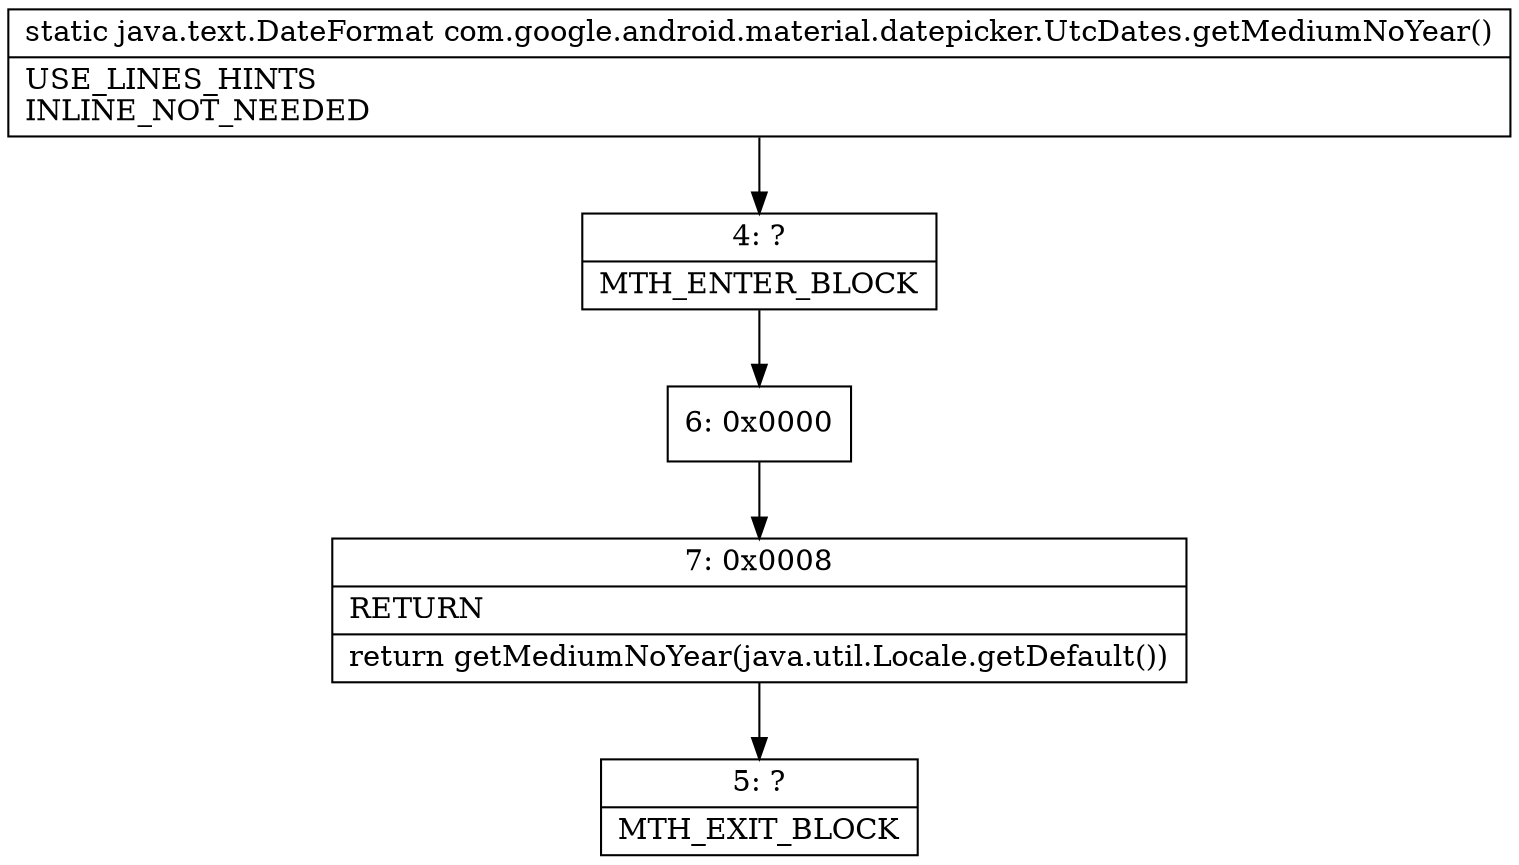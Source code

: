 digraph "CFG forcom.google.android.material.datepicker.UtcDates.getMediumNoYear()Ljava\/text\/DateFormat;" {
Node_4 [shape=record,label="{4\:\ ?|MTH_ENTER_BLOCK\l}"];
Node_6 [shape=record,label="{6\:\ 0x0000}"];
Node_7 [shape=record,label="{7\:\ 0x0008|RETURN\l|return getMediumNoYear(java.util.Locale.getDefault())\l}"];
Node_5 [shape=record,label="{5\:\ ?|MTH_EXIT_BLOCK\l}"];
MethodNode[shape=record,label="{static java.text.DateFormat com.google.android.material.datepicker.UtcDates.getMediumNoYear()  | USE_LINES_HINTS\lINLINE_NOT_NEEDED\l}"];
MethodNode -> Node_4;Node_4 -> Node_6;
Node_6 -> Node_7;
Node_7 -> Node_5;
}

